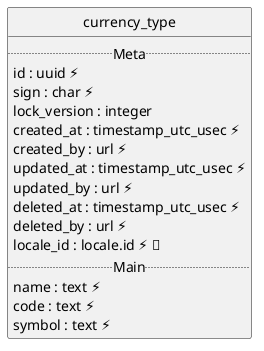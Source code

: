 @startuml uml
skinparam monochrome true
skinparam linetype ortho
hide circle

entity currency_type {
  .. Meta ..
  id : uuid ⚡
  sign : char ⚡
  lock_version : integer
  created_at : timestamp_utc_usec ⚡
  created_by : url ⚡
  updated_at : timestamp_utc_usec ⚡
  updated_by : url ⚡
  deleted_at : timestamp_utc_usec ⚡
  deleted_by : url ⚡
  locale_id : locale.id ⚡ 🔑
  .. Main ..
  name : text ⚡
  code : text ⚡
  symbol : text ⚡
}

@enduml
